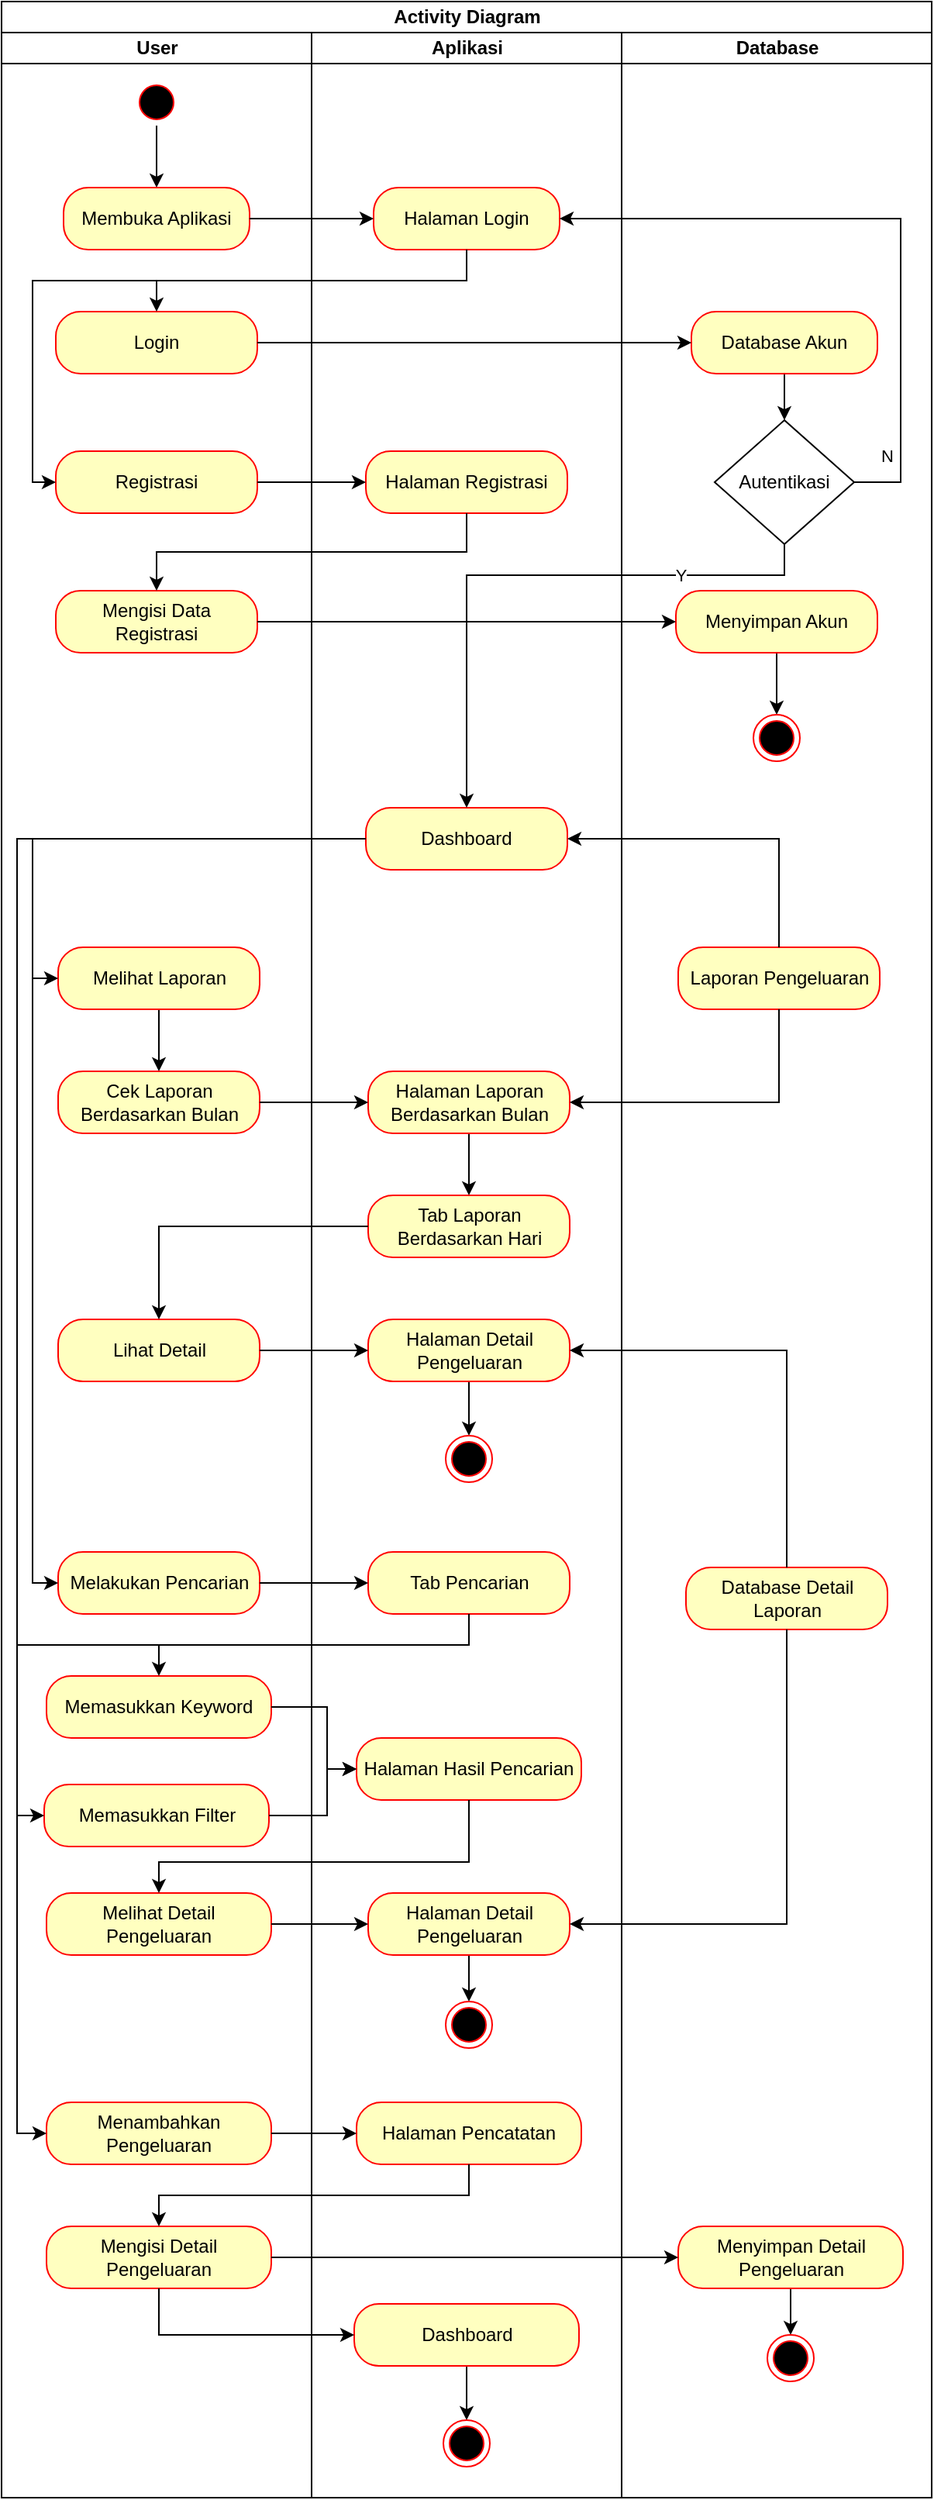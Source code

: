 <mxfile version="22.0.0" type="device">
  <diagram name="Page-1" id="stoD9goWO1lzYf-mKlU2">
    <mxGraphModel dx="1434" dy="750" grid="1" gridSize="10" guides="1" tooltips="1" connect="1" arrows="1" fold="1" page="1" pageScale="1" pageWidth="850" pageHeight="1100" math="0" shadow="0">
      <root>
        <mxCell id="0" />
        <mxCell id="1" parent="0" />
        <mxCell id="dmJfg_LldCalJw2ZhZcC-1" value="Activity Diagram" style="swimlane;childLayout=stackLayout;resizeParent=1;resizeParentMax=0;startSize=20;html=1;" parent="1" vertex="1">
          <mxGeometry x="120" y="800" width="600" height="1610" as="geometry">
            <mxRectangle x="195.0" y="810" width="70" height="30" as="alternateBounds" />
          </mxGeometry>
        </mxCell>
        <mxCell id="dmJfg_LldCalJw2ZhZcC-2" value="User" style="swimlane;startSize=20;html=1;" parent="dmJfg_LldCalJw2ZhZcC-1" vertex="1">
          <mxGeometry y="20" width="200" height="1590" as="geometry" />
        </mxCell>
        <mxCell id="dmJfg_LldCalJw2ZhZcC-9" style="edgeStyle=orthogonalEdgeStyle;rounded=0;orthogonalLoop=1;jettySize=auto;html=1;exitX=0.5;exitY=1;exitDx=0;exitDy=0;" parent="dmJfg_LldCalJw2ZhZcC-2" source="dmJfg_LldCalJw2ZhZcC-5" target="dmJfg_LldCalJw2ZhZcC-7" edge="1">
          <mxGeometry relative="1" as="geometry" />
        </mxCell>
        <mxCell id="dmJfg_LldCalJw2ZhZcC-5" value="" style="ellipse;html=1;shape=startState;fillColor=#000000;strokeColor=#FF0000;" parent="dmJfg_LldCalJw2ZhZcC-2" vertex="1">
          <mxGeometry x="85" y="30" width="30" height="30" as="geometry" />
        </mxCell>
        <mxCell id="dmJfg_LldCalJw2ZhZcC-7" value="Membuka Aplikasi" style="rounded=1;whiteSpace=wrap;html=1;arcSize=40;fontColor=#000000;fillColor=#ffffc0;strokeColor=#ff0000;" parent="dmJfg_LldCalJw2ZhZcC-2" vertex="1">
          <mxGeometry x="40" y="100" width="120" height="40" as="geometry" />
        </mxCell>
        <mxCell id="dmJfg_LldCalJw2ZhZcC-17" value="Login" style="rounded=1;whiteSpace=wrap;html=1;arcSize=40;fontColor=#000000;fillColor=#ffffc0;strokeColor=#ff0000;" parent="dmJfg_LldCalJw2ZhZcC-2" vertex="1">
          <mxGeometry x="35" y="180" width="130" height="40" as="geometry" />
        </mxCell>
        <mxCell id="dmJfg_LldCalJw2ZhZcC-22" value="Registrasi" style="rounded=1;whiteSpace=wrap;html=1;arcSize=40;fontColor=#000000;fillColor=#ffffc0;strokeColor=#ff0000;" parent="dmJfg_LldCalJw2ZhZcC-2" vertex="1">
          <mxGeometry x="35" y="270" width="130" height="40" as="geometry" />
        </mxCell>
        <mxCell id="dmJfg_LldCalJw2ZhZcC-43" style="edgeStyle=orthogonalEdgeStyle;rounded=0;orthogonalLoop=1;jettySize=auto;html=1;exitX=0.5;exitY=1;exitDx=0;exitDy=0;entryX=0.5;entryY=0;entryDx=0;entryDy=0;" parent="dmJfg_LldCalJw2ZhZcC-2" source="dmJfg_LldCalJw2ZhZcC-35" target="dmJfg_LldCalJw2ZhZcC-41" edge="1">
          <mxGeometry relative="1" as="geometry" />
        </mxCell>
        <mxCell id="dmJfg_LldCalJw2ZhZcC-35" value="Melihat Laporan" style="rounded=1;whiteSpace=wrap;html=1;arcSize=40;fontColor=#000000;fillColor=#ffffc0;strokeColor=#ff0000;" parent="dmJfg_LldCalJw2ZhZcC-2" vertex="1">
          <mxGeometry x="36.5" y="590" width="130" height="40" as="geometry" />
        </mxCell>
        <mxCell id="dmJfg_LldCalJw2ZhZcC-41" value="Cek Laporan Berdasarkan Bulan" style="rounded=1;whiteSpace=wrap;html=1;arcSize=40;fontColor=#000000;fillColor=#ffffc0;strokeColor=#ff0000;" parent="dmJfg_LldCalJw2ZhZcC-2" vertex="1">
          <mxGeometry x="36.5" y="670" width="130" height="40" as="geometry" />
        </mxCell>
        <mxCell id="dmJfg_LldCalJw2ZhZcC-48" value="Lihat Detail" style="rounded=1;whiteSpace=wrap;html=1;arcSize=40;fontColor=#000000;fillColor=#ffffc0;strokeColor=#ff0000;" parent="dmJfg_LldCalJw2ZhZcC-2" vertex="1">
          <mxGeometry x="36.5" y="830" width="130" height="40" as="geometry" />
        </mxCell>
        <mxCell id="dmJfg_LldCalJw2ZhZcC-59" value="Melakukan Pencarian" style="rounded=1;whiteSpace=wrap;html=1;arcSize=40;fontColor=#000000;fillColor=#ffffc0;strokeColor=#ff0000;" parent="dmJfg_LldCalJw2ZhZcC-2" vertex="1">
          <mxGeometry x="36.5" y="980" width="130" height="40" as="geometry" />
        </mxCell>
        <mxCell id="dmJfg_LldCalJw2ZhZcC-69" value="Memasukkan Keyword" style="rounded=1;whiteSpace=wrap;html=1;arcSize=40;fontColor=#000000;fillColor=#ffffc0;strokeColor=#ff0000;" parent="dmJfg_LldCalJw2ZhZcC-2" vertex="1">
          <mxGeometry x="29" y="1060" width="145" height="40" as="geometry" />
        </mxCell>
        <mxCell id="dmJfg_LldCalJw2ZhZcC-74" value="Menambahkan Pengeluaran" style="rounded=1;whiteSpace=wrap;html=1;arcSize=40;fontColor=#000000;fillColor=#ffffc0;strokeColor=#ff0000;" parent="dmJfg_LldCalJw2ZhZcC-2" vertex="1">
          <mxGeometry x="29" y="1335" width="145" height="40" as="geometry" />
        </mxCell>
        <mxCell id="dmJfg_LldCalJw2ZhZcC-77" value="Mengisi Detail Pengeluaran" style="rounded=1;whiteSpace=wrap;html=1;arcSize=40;fontColor=#000000;fillColor=#ffffc0;strokeColor=#ff0000;" parent="dmJfg_LldCalJw2ZhZcC-2" vertex="1">
          <mxGeometry x="29" y="1415" width="145" height="40" as="geometry" />
        </mxCell>
        <mxCell id="nOpQTuYZqoU_LGnzcLyJ-2" value="Mengisi Data &lt;br&gt;Registrasi" style="rounded=1;whiteSpace=wrap;html=1;arcSize=40;fontColor=#000000;fillColor=#ffffc0;strokeColor=#ff0000;" vertex="1" parent="dmJfg_LldCalJw2ZhZcC-2">
          <mxGeometry x="35" y="360" width="130" height="40" as="geometry" />
        </mxCell>
        <mxCell id="nOpQTuYZqoU_LGnzcLyJ-4" value="Memasukkan Filter" style="rounded=1;whiteSpace=wrap;html=1;arcSize=40;fontColor=#000000;fillColor=#ffffc0;strokeColor=#ff0000;" vertex="1" parent="dmJfg_LldCalJw2ZhZcC-2">
          <mxGeometry x="27.5" y="1130" width="145" height="40" as="geometry" />
        </mxCell>
        <mxCell id="nOpQTuYZqoU_LGnzcLyJ-9" value="Melihat Detail Pengeluaran" style="rounded=1;whiteSpace=wrap;html=1;arcSize=40;fontColor=#000000;fillColor=#ffffc0;strokeColor=#ff0000;" vertex="1" parent="dmJfg_LldCalJw2ZhZcC-2">
          <mxGeometry x="29" y="1200" width="145" height="40" as="geometry" />
        </mxCell>
        <mxCell id="dmJfg_LldCalJw2ZhZcC-86" style="edgeStyle=orthogonalEdgeStyle;rounded=0;orthogonalLoop=1;jettySize=auto;html=1;exitX=0;exitY=0.5;exitDx=0;exitDy=0;entryX=0;entryY=0.5;entryDx=0;entryDy=0;" parent="dmJfg_LldCalJw2ZhZcC-2" target="dmJfg_LldCalJw2ZhZcC-74" edge="1">
          <mxGeometry relative="1" as="geometry">
            <Array as="points">
              <mxPoint x="10" y="520" />
              <mxPoint x="10" y="1355" />
            </Array>
            <mxPoint x="225" y="520" as="sourcePoint" />
            <mxPoint x="19" y="1355" as="targetPoint" />
          </mxGeometry>
        </mxCell>
        <mxCell id="dmJfg_LldCalJw2ZhZcC-3" value="Aplikasi" style="swimlane;startSize=20;html=1;" parent="dmJfg_LldCalJw2ZhZcC-1" vertex="1">
          <mxGeometry x="200" y="20" width="200" height="1590" as="geometry" />
        </mxCell>
        <mxCell id="dmJfg_LldCalJw2ZhZcC-10" value="Halaman Login" style="rounded=1;whiteSpace=wrap;html=1;arcSize=40;fontColor=#000000;fillColor=#ffffc0;strokeColor=#ff0000;" parent="dmJfg_LldCalJw2ZhZcC-3" vertex="1">
          <mxGeometry x="40" y="100" width="120" height="40" as="geometry" />
        </mxCell>
        <mxCell id="dmJfg_LldCalJw2ZhZcC-12" value="Dashboard" style="rounded=1;whiteSpace=wrap;html=1;arcSize=40;fontColor=#000000;fillColor=#ffffc0;strokeColor=#ff0000;" parent="dmJfg_LldCalJw2ZhZcC-3" vertex="1">
          <mxGeometry x="35" y="500" width="130" height="40" as="geometry" />
        </mxCell>
        <mxCell id="dmJfg_LldCalJw2ZhZcC-36" value="Halaman Registrasi" style="rounded=1;whiteSpace=wrap;html=1;arcSize=40;fontColor=#000000;fillColor=#ffffc0;strokeColor=#ff0000;" parent="dmJfg_LldCalJw2ZhZcC-3" vertex="1">
          <mxGeometry x="35" y="270" width="130" height="40" as="geometry" />
        </mxCell>
        <mxCell id="dmJfg_LldCalJw2ZhZcC-47" style="edgeStyle=orthogonalEdgeStyle;rounded=0;orthogonalLoop=1;jettySize=auto;html=1;exitX=0.5;exitY=1;exitDx=0;exitDy=0;" parent="dmJfg_LldCalJw2ZhZcC-3" source="dmJfg_LldCalJw2ZhZcC-42" target="dmJfg_LldCalJw2ZhZcC-46" edge="1">
          <mxGeometry relative="1" as="geometry" />
        </mxCell>
        <mxCell id="dmJfg_LldCalJw2ZhZcC-42" value="Halaman Laporan Berdasarkan Bulan" style="rounded=1;whiteSpace=wrap;html=1;arcSize=40;fontColor=#000000;fillColor=#ffffc0;strokeColor=#ff0000;" parent="dmJfg_LldCalJw2ZhZcC-3" vertex="1">
          <mxGeometry x="36.5" y="670" width="130" height="40" as="geometry" />
        </mxCell>
        <mxCell id="dmJfg_LldCalJw2ZhZcC-46" value="Tab Laporan Berdasarkan Hari" style="rounded=1;whiteSpace=wrap;html=1;arcSize=40;fontColor=#000000;fillColor=#ffffc0;strokeColor=#ff0000;" parent="dmJfg_LldCalJw2ZhZcC-3" vertex="1">
          <mxGeometry x="36.5" y="750" width="130" height="40" as="geometry" />
        </mxCell>
        <mxCell id="dmJfg_LldCalJw2ZhZcC-57" style="edgeStyle=orthogonalEdgeStyle;rounded=0;orthogonalLoop=1;jettySize=auto;html=1;exitX=0.5;exitY=1;exitDx=0;exitDy=0;entryX=0.5;entryY=0;entryDx=0;entryDy=0;" parent="dmJfg_LldCalJw2ZhZcC-3" source="dmJfg_LldCalJw2ZhZcC-51" target="dmJfg_LldCalJw2ZhZcC-56" edge="1">
          <mxGeometry relative="1" as="geometry" />
        </mxCell>
        <mxCell id="dmJfg_LldCalJw2ZhZcC-51" value="Halaman Detail Pengeluaran" style="rounded=1;whiteSpace=wrap;html=1;arcSize=40;fontColor=#000000;fillColor=#ffffc0;strokeColor=#ff0000;" parent="dmJfg_LldCalJw2ZhZcC-3" vertex="1">
          <mxGeometry x="36.5" y="830" width="130" height="40" as="geometry" />
        </mxCell>
        <mxCell id="dmJfg_LldCalJw2ZhZcC-56" value="" style="ellipse;html=1;shape=endState;fillColor=#000000;strokeColor=#ff0000;" parent="dmJfg_LldCalJw2ZhZcC-3" vertex="1">
          <mxGeometry x="86.5" y="905" width="30" height="30" as="geometry" />
        </mxCell>
        <mxCell id="dmJfg_LldCalJw2ZhZcC-60" value="Tab Pencarian" style="rounded=1;whiteSpace=wrap;html=1;arcSize=40;fontColor=#000000;fillColor=#ffffc0;strokeColor=#ff0000;" parent="dmJfg_LldCalJw2ZhZcC-3" vertex="1">
          <mxGeometry x="36.5" y="980" width="130" height="40" as="geometry" />
        </mxCell>
        <mxCell id="dmJfg_LldCalJw2ZhZcC-62" value="Halaman Hasil Pencarian" style="rounded=1;whiteSpace=wrap;html=1;arcSize=40;fontColor=#000000;fillColor=#ffffc0;strokeColor=#ff0000;" parent="dmJfg_LldCalJw2ZhZcC-3" vertex="1">
          <mxGeometry x="29" y="1100" width="145" height="40" as="geometry" />
        </mxCell>
        <mxCell id="dmJfg_LldCalJw2ZhZcC-73" style="edgeStyle=orthogonalEdgeStyle;rounded=0;orthogonalLoop=1;jettySize=auto;html=1;exitX=0.5;exitY=1;exitDx=0;exitDy=0;entryX=0.5;entryY=0;entryDx=0;entryDy=0;" parent="dmJfg_LldCalJw2ZhZcC-3" source="dmJfg_LldCalJw2ZhZcC-66" target="dmJfg_LldCalJw2ZhZcC-72" edge="1">
          <mxGeometry relative="1" as="geometry" />
        </mxCell>
        <mxCell id="dmJfg_LldCalJw2ZhZcC-66" value="Halaman Detail Pengeluaran" style="rounded=1;whiteSpace=wrap;html=1;arcSize=40;fontColor=#000000;fillColor=#ffffc0;strokeColor=#ff0000;" parent="dmJfg_LldCalJw2ZhZcC-3" vertex="1">
          <mxGeometry x="36.5" y="1200" width="130" height="40" as="geometry" />
        </mxCell>
        <mxCell id="dmJfg_LldCalJw2ZhZcC-72" value="" style="ellipse;html=1;shape=endState;fillColor=#000000;strokeColor=#ff0000;" parent="dmJfg_LldCalJw2ZhZcC-3" vertex="1">
          <mxGeometry x="86.5" y="1270" width="30" height="30" as="geometry" />
        </mxCell>
        <mxCell id="dmJfg_LldCalJw2ZhZcC-76" value="Halaman Pencatatan" style="rounded=1;whiteSpace=wrap;html=1;arcSize=40;fontColor=#000000;fillColor=#ffffc0;strokeColor=#ff0000;" parent="dmJfg_LldCalJw2ZhZcC-3" vertex="1">
          <mxGeometry x="29" y="1335" width="145" height="40" as="geometry" />
        </mxCell>
        <mxCell id="dmJfg_LldCalJw2ZhZcC-90" style="edgeStyle=orthogonalEdgeStyle;rounded=0;orthogonalLoop=1;jettySize=auto;html=1;exitX=0.5;exitY=1;exitDx=0;exitDy=0;" parent="dmJfg_LldCalJw2ZhZcC-3" source="dmJfg_LldCalJw2ZhZcC-87" target="dmJfg_LldCalJw2ZhZcC-89" edge="1">
          <mxGeometry relative="1" as="geometry" />
        </mxCell>
        <mxCell id="dmJfg_LldCalJw2ZhZcC-87" value="Dashboard" style="rounded=1;whiteSpace=wrap;html=1;arcSize=40;fontColor=#000000;fillColor=#ffffc0;strokeColor=#ff0000;" parent="dmJfg_LldCalJw2ZhZcC-3" vertex="1">
          <mxGeometry x="27.5" y="1465" width="145" height="40" as="geometry" />
        </mxCell>
        <mxCell id="dmJfg_LldCalJw2ZhZcC-89" value="" style="ellipse;html=1;shape=endState;fillColor=#000000;strokeColor=#ff0000;" parent="dmJfg_LldCalJw2ZhZcC-3" vertex="1">
          <mxGeometry x="85" y="1540" width="30" height="30" as="geometry" />
        </mxCell>
        <mxCell id="dmJfg_LldCalJw2ZhZcC-4" value="Database" style="swimlane;startSize=20;html=1;" parent="dmJfg_LldCalJw2ZhZcC-1" vertex="1">
          <mxGeometry x="400" y="20" width="200" height="1590" as="geometry">
            <mxRectangle x="240" y="20" width="40" height="460" as="alternateBounds" />
          </mxGeometry>
        </mxCell>
        <mxCell id="dmJfg_LldCalJw2ZhZcC-21" style="edgeStyle=orthogonalEdgeStyle;rounded=0;orthogonalLoop=1;jettySize=auto;html=1;exitX=0.5;exitY=1;exitDx=0;exitDy=0;entryX=0.5;entryY=0;entryDx=0;entryDy=0;" parent="dmJfg_LldCalJw2ZhZcC-4" source="dmJfg_LldCalJw2ZhZcC-14" target="dmJfg_LldCalJw2ZhZcC-20" edge="1">
          <mxGeometry relative="1" as="geometry" />
        </mxCell>
        <mxCell id="dmJfg_LldCalJw2ZhZcC-14" value="Database Akun" style="rounded=1;whiteSpace=wrap;html=1;arcSize=40;fontColor=#000000;fillColor=#ffffc0;strokeColor=#ff0000;" parent="dmJfg_LldCalJw2ZhZcC-4" vertex="1">
          <mxGeometry x="45" y="180" width="120" height="40" as="geometry" />
        </mxCell>
        <mxCell id="dmJfg_LldCalJw2ZhZcC-20" value="Autentikasi" style="rhombus;whiteSpace=wrap;html=1;" parent="dmJfg_LldCalJw2ZhZcC-4" vertex="1">
          <mxGeometry x="60" y="250" width="90" height="80" as="geometry" />
        </mxCell>
        <mxCell id="dmJfg_LldCalJw2ZhZcC-33" style="edgeStyle=orthogonalEdgeStyle;rounded=0;orthogonalLoop=1;jettySize=auto;html=1;exitX=0.5;exitY=1;exitDx=0;exitDy=0;entryX=0.5;entryY=0;entryDx=0;entryDy=0;" parent="dmJfg_LldCalJw2ZhZcC-4" source="dmJfg_LldCalJw2ZhZcC-31" target="dmJfg_LldCalJw2ZhZcC-32" edge="1">
          <mxGeometry relative="1" as="geometry" />
        </mxCell>
        <mxCell id="dmJfg_LldCalJw2ZhZcC-31" value="Menyimpan Akun" style="rounded=1;whiteSpace=wrap;html=1;arcSize=40;fontColor=#000000;fillColor=#ffffc0;strokeColor=#ff0000;" parent="dmJfg_LldCalJw2ZhZcC-4" vertex="1">
          <mxGeometry x="35" y="360" width="130" height="40" as="geometry" />
        </mxCell>
        <mxCell id="dmJfg_LldCalJw2ZhZcC-32" value="" style="ellipse;html=1;shape=endState;fillColor=#000000;strokeColor=#ff0000;" parent="dmJfg_LldCalJw2ZhZcC-4" vertex="1">
          <mxGeometry x="85" y="440" width="30" height="30" as="geometry" />
        </mxCell>
        <mxCell id="dmJfg_LldCalJw2ZhZcC-38" value="Laporan Pengeluaran" style="rounded=1;whiteSpace=wrap;html=1;arcSize=40;fontColor=#000000;fillColor=#ffffc0;strokeColor=#ff0000;" parent="dmJfg_LldCalJw2ZhZcC-4" vertex="1">
          <mxGeometry x="36.5" y="590" width="130" height="40" as="geometry" />
        </mxCell>
        <mxCell id="dmJfg_LldCalJw2ZhZcC-53" value="Database Detail Laporan" style="rounded=1;whiteSpace=wrap;html=1;arcSize=40;fontColor=#000000;fillColor=#ffffc0;strokeColor=#ff0000;" parent="dmJfg_LldCalJw2ZhZcC-4" vertex="1">
          <mxGeometry x="41.5" y="990" width="130" height="40" as="geometry" />
        </mxCell>
        <mxCell id="dmJfg_LldCalJw2ZhZcC-84" style="edgeStyle=orthogonalEdgeStyle;rounded=0;orthogonalLoop=1;jettySize=auto;html=1;exitX=0.5;exitY=1;exitDx=0;exitDy=0;" parent="dmJfg_LldCalJw2ZhZcC-4" source="dmJfg_LldCalJw2ZhZcC-80" target="dmJfg_LldCalJw2ZhZcC-82" edge="1">
          <mxGeometry relative="1" as="geometry" />
        </mxCell>
        <mxCell id="dmJfg_LldCalJw2ZhZcC-80" value="Menyimpan Detail Pengeluaran" style="rounded=1;whiteSpace=wrap;html=1;arcSize=40;fontColor=#000000;fillColor=#ffffc0;strokeColor=#ff0000;" parent="dmJfg_LldCalJw2ZhZcC-4" vertex="1">
          <mxGeometry x="36.5" y="1415" width="145" height="40" as="geometry" />
        </mxCell>
        <mxCell id="dmJfg_LldCalJw2ZhZcC-82" value="" style="ellipse;html=1;shape=endState;fillColor=#000000;strokeColor=#ff0000;" parent="dmJfg_LldCalJw2ZhZcC-4" vertex="1">
          <mxGeometry x="94" y="1485" width="30" height="30" as="geometry" />
        </mxCell>
        <mxCell id="dmJfg_LldCalJw2ZhZcC-11" style="edgeStyle=orthogonalEdgeStyle;rounded=0;orthogonalLoop=1;jettySize=auto;html=1;exitX=1;exitY=0.5;exitDx=0;exitDy=0;entryX=0;entryY=0.5;entryDx=0;entryDy=0;" parent="dmJfg_LldCalJw2ZhZcC-1" source="dmJfg_LldCalJw2ZhZcC-7" target="dmJfg_LldCalJw2ZhZcC-10" edge="1">
          <mxGeometry relative="1" as="geometry" />
        </mxCell>
        <mxCell id="dmJfg_LldCalJw2ZhZcC-18" style="rounded=0;orthogonalLoop=1;jettySize=auto;html=1;exitX=0.5;exitY=1;exitDx=0;exitDy=0;entryX=0.5;entryY=0;entryDx=0;entryDy=0;edgeStyle=orthogonalEdgeStyle;" parent="dmJfg_LldCalJw2ZhZcC-1" source="dmJfg_LldCalJw2ZhZcC-10" target="dmJfg_LldCalJw2ZhZcC-17" edge="1">
          <mxGeometry relative="1" as="geometry" />
        </mxCell>
        <mxCell id="dmJfg_LldCalJw2ZhZcC-19" style="edgeStyle=orthogonalEdgeStyle;rounded=0;orthogonalLoop=1;jettySize=auto;html=1;exitX=1;exitY=0.5;exitDx=0;exitDy=0;entryX=0;entryY=0.5;entryDx=0;entryDy=0;" parent="dmJfg_LldCalJw2ZhZcC-1" source="dmJfg_LldCalJw2ZhZcC-17" target="dmJfg_LldCalJw2ZhZcC-14" edge="1">
          <mxGeometry relative="1" as="geometry" />
        </mxCell>
        <mxCell id="dmJfg_LldCalJw2ZhZcC-24" style="edgeStyle=orthogonalEdgeStyle;rounded=0;orthogonalLoop=1;jettySize=auto;html=1;entryX=1;entryY=0.5;entryDx=0;entryDy=0;exitX=1;exitY=0.5;exitDx=0;exitDy=0;" parent="dmJfg_LldCalJw2ZhZcC-1" source="dmJfg_LldCalJw2ZhZcC-20" target="dmJfg_LldCalJw2ZhZcC-10" edge="1">
          <mxGeometry relative="1" as="geometry">
            <mxPoint x="420" y="310" as="targetPoint" />
            <mxPoint x="550" y="310" as="sourcePoint" />
            <Array as="points">
              <mxPoint x="580" y="310" />
              <mxPoint x="580" y="140" />
            </Array>
          </mxGeometry>
        </mxCell>
        <mxCell id="dmJfg_LldCalJw2ZhZcC-29" value="N" style="edgeLabel;html=1;align=center;verticalAlign=middle;resizable=0;points=[];" parent="dmJfg_LldCalJw2ZhZcC-24" vertex="1" connectable="0">
          <mxGeometry x="-0.776" relative="1" as="geometry">
            <mxPoint x="-9" as="offset" />
          </mxGeometry>
        </mxCell>
        <mxCell id="dmJfg_LldCalJw2ZhZcC-25" style="edgeStyle=orthogonalEdgeStyle;rounded=0;orthogonalLoop=1;jettySize=auto;html=1;exitX=0.5;exitY=1;exitDx=0;exitDy=0;entryX=0.5;entryY=0;entryDx=0;entryDy=0;" parent="dmJfg_LldCalJw2ZhZcC-1" source="dmJfg_LldCalJw2ZhZcC-20" target="dmJfg_LldCalJw2ZhZcC-12" edge="1">
          <mxGeometry relative="1" as="geometry">
            <Array as="points">
              <mxPoint x="505" y="370" />
              <mxPoint x="300" y="370" />
            </Array>
          </mxGeometry>
        </mxCell>
        <mxCell id="dmJfg_LldCalJw2ZhZcC-26" value="Y" style="edgeLabel;html=1;align=center;verticalAlign=middle;resizable=0;points=[];" parent="dmJfg_LldCalJw2ZhZcC-25" vertex="1" connectable="0">
          <mxGeometry x="-0.275" y="-2" relative="1" as="geometry">
            <mxPoint x="49" y="2" as="offset" />
          </mxGeometry>
        </mxCell>
        <mxCell id="dmJfg_LldCalJw2ZhZcC-30" style="edgeStyle=orthogonalEdgeStyle;rounded=0;orthogonalLoop=1;jettySize=auto;html=1;entryX=0;entryY=0.5;entryDx=0;entryDy=0;exitX=1;exitY=0.5;exitDx=0;exitDy=0;" parent="dmJfg_LldCalJw2ZhZcC-1" source="nOpQTuYZqoU_LGnzcLyJ-2" target="dmJfg_LldCalJw2ZhZcC-31" edge="1">
          <mxGeometry relative="1" as="geometry">
            <mxPoint x="120" y="440" as="sourcePoint" />
          </mxGeometry>
        </mxCell>
        <mxCell id="dmJfg_LldCalJw2ZhZcC-39" style="edgeStyle=orthogonalEdgeStyle;rounded=0;orthogonalLoop=1;jettySize=auto;html=1;exitX=0.5;exitY=0;exitDx=0;exitDy=0;entryX=1;entryY=0.5;entryDx=0;entryDy=0;" parent="dmJfg_LldCalJw2ZhZcC-1" source="dmJfg_LldCalJw2ZhZcC-38" target="dmJfg_LldCalJw2ZhZcC-12" edge="1">
          <mxGeometry relative="1" as="geometry" />
        </mxCell>
        <mxCell id="dmJfg_LldCalJw2ZhZcC-40" style="edgeStyle=orthogonalEdgeStyle;rounded=0;orthogonalLoop=1;jettySize=auto;html=1;exitX=0;exitY=0.5;exitDx=0;exitDy=0;entryX=0;entryY=0.5;entryDx=0;entryDy=0;" parent="dmJfg_LldCalJw2ZhZcC-1" source="dmJfg_LldCalJw2ZhZcC-12" target="dmJfg_LldCalJw2ZhZcC-35" edge="1">
          <mxGeometry relative="1" as="geometry">
            <Array as="points">
              <mxPoint x="20" y="540" />
              <mxPoint x="20" y="630" />
            </Array>
          </mxGeometry>
        </mxCell>
        <mxCell id="dmJfg_LldCalJw2ZhZcC-44" style="edgeStyle=orthogonalEdgeStyle;rounded=0;orthogonalLoop=1;jettySize=auto;html=1;exitX=1;exitY=0.5;exitDx=0;exitDy=0;entryX=0;entryY=0.5;entryDx=0;entryDy=0;" parent="dmJfg_LldCalJw2ZhZcC-1" source="dmJfg_LldCalJw2ZhZcC-41" target="dmJfg_LldCalJw2ZhZcC-42" edge="1">
          <mxGeometry relative="1" as="geometry" />
        </mxCell>
        <mxCell id="dmJfg_LldCalJw2ZhZcC-45" style="edgeStyle=orthogonalEdgeStyle;rounded=0;orthogonalLoop=1;jettySize=auto;html=1;exitX=0.5;exitY=1;exitDx=0;exitDy=0;entryX=1;entryY=0.5;entryDx=0;entryDy=0;" parent="dmJfg_LldCalJw2ZhZcC-1" source="dmJfg_LldCalJw2ZhZcC-38" target="dmJfg_LldCalJw2ZhZcC-42" edge="1">
          <mxGeometry relative="1" as="geometry" />
        </mxCell>
        <mxCell id="dmJfg_LldCalJw2ZhZcC-49" style="edgeStyle=orthogonalEdgeStyle;rounded=0;orthogonalLoop=1;jettySize=auto;html=1;exitX=0;exitY=0.5;exitDx=0;exitDy=0;entryX=0.5;entryY=0;entryDx=0;entryDy=0;" parent="dmJfg_LldCalJw2ZhZcC-1" source="dmJfg_LldCalJw2ZhZcC-46" target="dmJfg_LldCalJw2ZhZcC-48" edge="1">
          <mxGeometry relative="1" as="geometry" />
        </mxCell>
        <mxCell id="dmJfg_LldCalJw2ZhZcC-52" style="edgeStyle=orthogonalEdgeStyle;rounded=0;orthogonalLoop=1;jettySize=auto;html=1;exitX=1;exitY=0.5;exitDx=0;exitDy=0;" parent="dmJfg_LldCalJw2ZhZcC-1" source="dmJfg_LldCalJw2ZhZcC-48" target="dmJfg_LldCalJw2ZhZcC-51" edge="1">
          <mxGeometry relative="1" as="geometry" />
        </mxCell>
        <mxCell id="dmJfg_LldCalJw2ZhZcC-55" style="edgeStyle=orthogonalEdgeStyle;rounded=0;orthogonalLoop=1;jettySize=auto;html=1;exitX=0.5;exitY=0;exitDx=0;exitDy=0;entryX=1;entryY=0.5;entryDx=0;entryDy=0;" parent="dmJfg_LldCalJw2ZhZcC-1" source="dmJfg_LldCalJw2ZhZcC-53" target="dmJfg_LldCalJw2ZhZcC-51" edge="1">
          <mxGeometry relative="1" as="geometry" />
        </mxCell>
        <mxCell id="dmJfg_LldCalJw2ZhZcC-61" style="edgeStyle=orthogonalEdgeStyle;rounded=0;orthogonalLoop=1;jettySize=auto;html=1;exitX=1;exitY=0.5;exitDx=0;exitDy=0;entryX=0;entryY=0.5;entryDx=0;entryDy=0;" parent="dmJfg_LldCalJw2ZhZcC-1" source="dmJfg_LldCalJw2ZhZcC-59" target="dmJfg_LldCalJw2ZhZcC-60" edge="1">
          <mxGeometry relative="1" as="geometry" />
        </mxCell>
        <mxCell id="dmJfg_LldCalJw2ZhZcC-68" style="edgeStyle=orthogonalEdgeStyle;rounded=0;orthogonalLoop=1;jettySize=auto;html=1;exitX=0.5;exitY=1;exitDx=0;exitDy=0;entryX=1;entryY=0.5;entryDx=0;entryDy=0;" parent="dmJfg_LldCalJw2ZhZcC-1" source="dmJfg_LldCalJw2ZhZcC-53" target="dmJfg_LldCalJw2ZhZcC-66" edge="1">
          <mxGeometry relative="1" as="geometry" />
        </mxCell>
        <mxCell id="dmJfg_LldCalJw2ZhZcC-70" style="edgeStyle=orthogonalEdgeStyle;rounded=0;orthogonalLoop=1;jettySize=auto;html=1;exitX=1;exitY=0.5;exitDx=0;exitDy=0;entryX=0;entryY=0.5;entryDx=0;entryDy=0;" parent="dmJfg_LldCalJw2ZhZcC-1" source="dmJfg_LldCalJw2ZhZcC-69" target="dmJfg_LldCalJw2ZhZcC-62" edge="1">
          <mxGeometry relative="1" as="geometry">
            <Array as="points">
              <mxPoint x="210" y="1100" />
              <mxPoint x="210" y="1140" />
            </Array>
          </mxGeometry>
        </mxCell>
        <mxCell id="dmJfg_LldCalJw2ZhZcC-71" style="edgeStyle=orthogonalEdgeStyle;rounded=0;orthogonalLoop=1;jettySize=auto;html=1;exitX=0.5;exitY=1;exitDx=0;exitDy=0;entryX=0.5;entryY=0;entryDx=0;entryDy=0;" parent="dmJfg_LldCalJw2ZhZcC-1" source="dmJfg_LldCalJw2ZhZcC-60" target="dmJfg_LldCalJw2ZhZcC-69" edge="1">
          <mxGeometry relative="1" as="geometry" />
        </mxCell>
        <mxCell id="dmJfg_LldCalJw2ZhZcC-78" style="edgeStyle=orthogonalEdgeStyle;rounded=0;orthogonalLoop=1;jettySize=auto;html=1;exitX=1;exitY=0.5;exitDx=0;exitDy=0;entryX=0;entryY=0.5;entryDx=0;entryDy=0;" parent="dmJfg_LldCalJw2ZhZcC-1" source="dmJfg_LldCalJw2ZhZcC-74" target="dmJfg_LldCalJw2ZhZcC-76" edge="1">
          <mxGeometry relative="1" as="geometry" />
        </mxCell>
        <mxCell id="dmJfg_LldCalJw2ZhZcC-79" style="edgeStyle=orthogonalEdgeStyle;rounded=0;orthogonalLoop=1;jettySize=auto;html=1;exitX=0.5;exitY=1;exitDx=0;exitDy=0;entryX=0.5;entryY=0;entryDx=0;entryDy=0;" parent="dmJfg_LldCalJw2ZhZcC-1" source="dmJfg_LldCalJw2ZhZcC-76" target="dmJfg_LldCalJw2ZhZcC-77" edge="1">
          <mxGeometry relative="1" as="geometry" />
        </mxCell>
        <mxCell id="dmJfg_LldCalJw2ZhZcC-81" style="edgeStyle=orthogonalEdgeStyle;rounded=0;orthogonalLoop=1;jettySize=auto;html=1;exitX=1;exitY=0.5;exitDx=0;exitDy=0;entryX=0;entryY=0.5;entryDx=0;entryDy=0;" parent="dmJfg_LldCalJw2ZhZcC-1" source="dmJfg_LldCalJw2ZhZcC-77" target="dmJfg_LldCalJw2ZhZcC-80" edge="1">
          <mxGeometry relative="1" as="geometry" />
        </mxCell>
        <mxCell id="dmJfg_LldCalJw2ZhZcC-85" style="edgeStyle=orthogonalEdgeStyle;rounded=0;orthogonalLoop=1;jettySize=auto;html=1;exitX=0;exitY=0.5;exitDx=0;exitDy=0;entryX=0;entryY=0.5;entryDx=0;entryDy=0;" parent="dmJfg_LldCalJw2ZhZcC-1" source="dmJfg_LldCalJw2ZhZcC-12" target="dmJfg_LldCalJw2ZhZcC-59" edge="1">
          <mxGeometry relative="1" as="geometry">
            <Array as="points">
              <mxPoint x="20" y="540" />
              <mxPoint x="20" y="1020" />
            </Array>
          </mxGeometry>
        </mxCell>
        <mxCell id="dmJfg_LldCalJw2ZhZcC-88" style="edgeStyle=orthogonalEdgeStyle;rounded=0;orthogonalLoop=1;jettySize=auto;html=1;exitX=0.5;exitY=1;exitDx=0;exitDy=0;entryX=0;entryY=0.5;entryDx=0;entryDy=0;" parent="dmJfg_LldCalJw2ZhZcC-1" source="dmJfg_LldCalJw2ZhZcC-77" target="dmJfg_LldCalJw2ZhZcC-87" edge="1">
          <mxGeometry relative="1" as="geometry" />
        </mxCell>
        <mxCell id="dmJfg_LldCalJw2ZhZcC-23" style="edgeStyle=orthogonalEdgeStyle;rounded=0;orthogonalLoop=1;jettySize=auto;html=1;exitX=0.5;exitY=1;exitDx=0;exitDy=0;entryX=0;entryY=0.5;entryDx=0;entryDy=0;" parent="dmJfg_LldCalJw2ZhZcC-1" source="dmJfg_LldCalJw2ZhZcC-10" target="dmJfg_LldCalJw2ZhZcC-22" edge="1">
          <mxGeometry relative="1" as="geometry">
            <Array as="points">
              <mxPoint x="300" y="180" />
              <mxPoint x="20" y="180" />
              <mxPoint x="20" y="310" />
            </Array>
          </mxGeometry>
        </mxCell>
        <mxCell id="nOpQTuYZqoU_LGnzcLyJ-1" style="edgeStyle=orthogonalEdgeStyle;rounded=0;orthogonalLoop=1;jettySize=auto;html=1;entryX=0;entryY=0.5;entryDx=0;entryDy=0;exitX=1;exitY=0.5;exitDx=0;exitDy=0;" edge="1" parent="dmJfg_LldCalJw2ZhZcC-1" source="dmJfg_LldCalJw2ZhZcC-22" target="dmJfg_LldCalJw2ZhZcC-36">
          <mxGeometry relative="1" as="geometry">
            <mxPoint x="180" y="290" as="sourcePoint" />
            <mxPoint x="175" y="320" as="targetPoint" />
          </mxGeometry>
        </mxCell>
        <mxCell id="nOpQTuYZqoU_LGnzcLyJ-3" style="edgeStyle=orthogonalEdgeStyle;rounded=0;orthogonalLoop=1;jettySize=auto;html=1;entryX=0.5;entryY=0;entryDx=0;entryDy=0;exitX=0.5;exitY=1;exitDx=0;exitDy=0;" edge="1" parent="dmJfg_LldCalJw2ZhZcC-1" source="dmJfg_LldCalJw2ZhZcC-36" target="nOpQTuYZqoU_LGnzcLyJ-2">
          <mxGeometry relative="1" as="geometry">
            <mxPoint x="175" y="410" as="sourcePoint" />
            <mxPoint x="445" y="410" as="targetPoint" />
          </mxGeometry>
        </mxCell>
        <mxCell id="nOpQTuYZqoU_LGnzcLyJ-5" style="edgeStyle=orthogonalEdgeStyle;rounded=0;orthogonalLoop=1;jettySize=auto;html=1;exitX=0.5;exitY=1;exitDx=0;exitDy=0;entryX=0;entryY=0.5;entryDx=0;entryDy=0;" edge="1" parent="dmJfg_LldCalJw2ZhZcC-1" source="dmJfg_LldCalJw2ZhZcC-60" target="nOpQTuYZqoU_LGnzcLyJ-4">
          <mxGeometry relative="1" as="geometry">
            <mxPoint x="312" y="1050" as="sourcePoint" />
            <mxPoint x="112" y="1090" as="targetPoint" />
            <Array as="points">
              <mxPoint x="302" y="1060" />
              <mxPoint x="10" y="1060" />
              <mxPoint x="10" y="1170" />
            </Array>
          </mxGeometry>
        </mxCell>
        <mxCell id="nOpQTuYZqoU_LGnzcLyJ-7" style="edgeStyle=orthogonalEdgeStyle;rounded=0;orthogonalLoop=1;jettySize=auto;html=1;exitX=1;exitY=0.5;exitDx=0;exitDy=0;entryX=0;entryY=0.5;entryDx=0;entryDy=0;" edge="1" parent="dmJfg_LldCalJw2ZhZcC-1" source="nOpQTuYZqoU_LGnzcLyJ-4" target="dmJfg_LldCalJw2ZhZcC-62">
          <mxGeometry relative="1" as="geometry">
            <mxPoint x="184" y="1110" as="sourcePoint" />
            <mxPoint x="239" y="1150" as="targetPoint" />
            <Array as="points">
              <mxPoint x="210" y="1170" />
              <mxPoint x="210" y="1140" />
            </Array>
          </mxGeometry>
        </mxCell>
        <mxCell id="dmJfg_LldCalJw2ZhZcC-67" style="edgeStyle=orthogonalEdgeStyle;rounded=0;orthogonalLoop=1;jettySize=auto;html=1;exitX=0.5;exitY=1;exitDx=0;exitDy=0;entryX=0.5;entryY=0;entryDx=0;entryDy=0;" parent="dmJfg_LldCalJw2ZhZcC-1" source="dmJfg_LldCalJw2ZhZcC-62" target="nOpQTuYZqoU_LGnzcLyJ-9" edge="1">
          <mxGeometry relative="1" as="geometry">
            <Array as="points">
              <mxPoint x="302" y="1200" />
              <mxPoint x="102" y="1200" />
            </Array>
          </mxGeometry>
        </mxCell>
        <mxCell id="nOpQTuYZqoU_LGnzcLyJ-10" style="edgeStyle=orthogonalEdgeStyle;rounded=0;orthogonalLoop=1;jettySize=auto;html=1;exitX=1;exitY=0.5;exitDx=0;exitDy=0;entryX=0;entryY=0.5;entryDx=0;entryDy=0;" edge="1" parent="dmJfg_LldCalJw2ZhZcC-1" source="nOpQTuYZqoU_LGnzcLyJ-9" target="dmJfg_LldCalJw2ZhZcC-66">
          <mxGeometry relative="1" as="geometry" />
        </mxCell>
      </root>
    </mxGraphModel>
  </diagram>
</mxfile>
